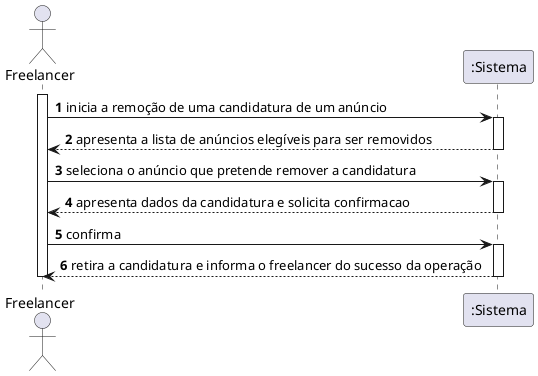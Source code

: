 @startuml
autonumber
actor "Freelancer" as UNR

activate UNR
UNR -> ":Sistema" : inicia a remoção de uma candidatura de um anúncio
activate ":Sistema"
":Sistema" --> UNR : apresenta a lista de anúncios elegíveis para ser removidos
deactivate ":Sistema"

UNR -> ":Sistema" : seleciona o anúncio que pretende remover a candidatura
activate ":Sistema"
":Sistema" --> UNR :  apresenta dados da candidatura e solicita confirmacao
deactivate ":Sistema"

UNR -> ":Sistema" : confirma
activate ":Sistema"
":Sistema" --> UNR : retira a candidatura e informa o freelancer do sucesso da operação
deactivate ":Sistema"

deactivate UNR
@enduml
